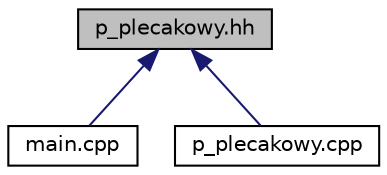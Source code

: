 digraph G
{
  edge [fontname="Helvetica",fontsize="10",labelfontname="Helvetica",labelfontsize="10"];
  node [fontname="Helvetica",fontsize="10",shape=record];
  Node1 [label="p_plecakowy.hh",height=0.2,width=0.4,color="black", fillcolor="grey75", style="filled" fontcolor="black"];
  Node1 -> Node2 [dir="back",color="midnightblue",fontsize="10",style="solid",fontname="Helvetica"];
  Node2 [label="main.cpp",height=0.2,width=0.4,color="black", fillcolor="white", style="filled",URL="$main_8cpp.html",tooltip="Zawiera definicje glownej funkcji programu."];
  Node1 -> Node3 [dir="back",color="midnightblue",fontsize="10",style="solid",fontname="Helvetica"];
  Node3 [label="p_plecakowy.cpp",height=0.2,width=0.4,color="black", fillcolor="white", style="filled",URL="$p__plecakowy_8cpp.html",tooltip="Zawiera definicje funkcji uzytych w programie."];
}
